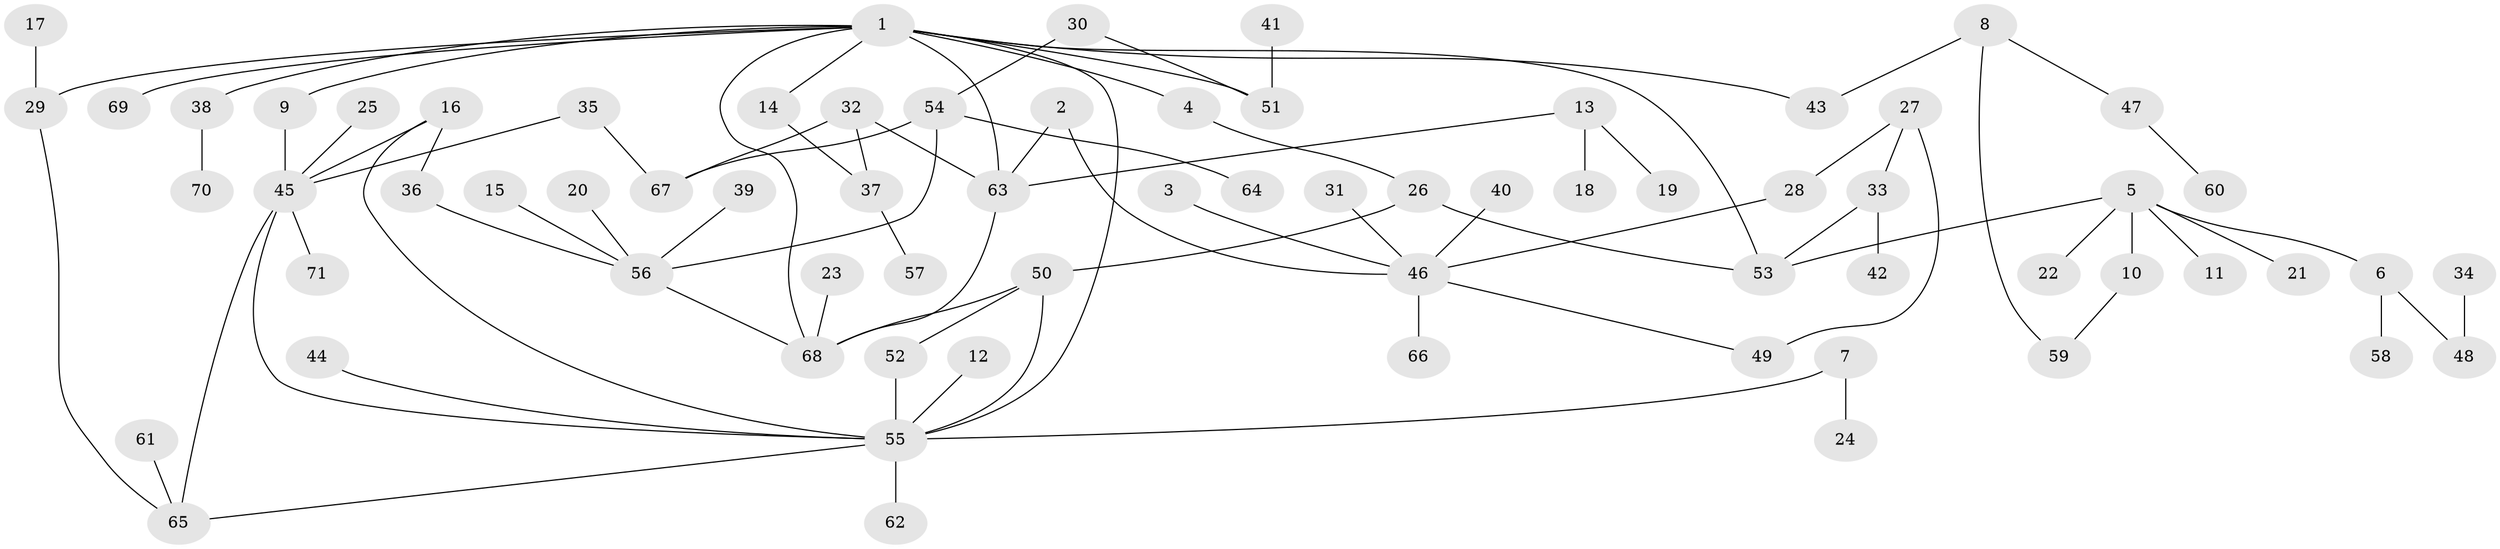 // original degree distribution, {7: 0.02112676056338028, 6: 0.028169014084507043, 3: 0.19718309859154928, 4: 0.07042253521126761, 2: 0.2535211267605634, 5: 0.028169014084507043, 1: 0.4014084507042254}
// Generated by graph-tools (version 1.1) at 2025/25/03/09/25 03:25:25]
// undirected, 71 vertices, 87 edges
graph export_dot {
graph [start="1"]
  node [color=gray90,style=filled];
  1;
  2;
  3;
  4;
  5;
  6;
  7;
  8;
  9;
  10;
  11;
  12;
  13;
  14;
  15;
  16;
  17;
  18;
  19;
  20;
  21;
  22;
  23;
  24;
  25;
  26;
  27;
  28;
  29;
  30;
  31;
  32;
  33;
  34;
  35;
  36;
  37;
  38;
  39;
  40;
  41;
  42;
  43;
  44;
  45;
  46;
  47;
  48;
  49;
  50;
  51;
  52;
  53;
  54;
  55;
  56;
  57;
  58;
  59;
  60;
  61;
  62;
  63;
  64;
  65;
  66;
  67;
  68;
  69;
  70;
  71;
  1 -- 4 [weight=1.0];
  1 -- 9 [weight=1.0];
  1 -- 14 [weight=1.0];
  1 -- 29 [weight=1.0];
  1 -- 38 [weight=1.0];
  1 -- 43 [weight=1.0];
  1 -- 51 [weight=1.0];
  1 -- 53 [weight=1.0];
  1 -- 55 [weight=1.0];
  1 -- 63 [weight=1.0];
  1 -- 68 [weight=1.0];
  1 -- 69 [weight=1.0];
  2 -- 46 [weight=1.0];
  2 -- 63 [weight=1.0];
  3 -- 46 [weight=1.0];
  4 -- 26 [weight=1.0];
  5 -- 6 [weight=1.0];
  5 -- 10 [weight=1.0];
  5 -- 11 [weight=1.0];
  5 -- 21 [weight=1.0];
  5 -- 22 [weight=1.0];
  5 -- 53 [weight=1.0];
  6 -- 48 [weight=1.0];
  6 -- 58 [weight=1.0];
  7 -- 24 [weight=1.0];
  7 -- 55 [weight=1.0];
  8 -- 43 [weight=1.0];
  8 -- 47 [weight=1.0];
  8 -- 59 [weight=1.0];
  9 -- 45 [weight=1.0];
  10 -- 59 [weight=1.0];
  12 -- 55 [weight=1.0];
  13 -- 18 [weight=1.0];
  13 -- 19 [weight=1.0];
  13 -- 63 [weight=1.0];
  14 -- 37 [weight=1.0];
  15 -- 56 [weight=1.0];
  16 -- 36 [weight=1.0];
  16 -- 45 [weight=1.0];
  16 -- 55 [weight=1.0];
  17 -- 29 [weight=1.0];
  20 -- 56 [weight=1.0];
  23 -- 68 [weight=1.0];
  25 -- 45 [weight=1.0];
  26 -- 50 [weight=1.0];
  26 -- 53 [weight=1.0];
  27 -- 28 [weight=1.0];
  27 -- 33 [weight=1.0];
  27 -- 49 [weight=2.0];
  28 -- 46 [weight=1.0];
  29 -- 65 [weight=1.0];
  30 -- 51 [weight=1.0];
  30 -- 54 [weight=1.0];
  31 -- 46 [weight=1.0];
  32 -- 37 [weight=1.0];
  32 -- 63 [weight=1.0];
  32 -- 67 [weight=1.0];
  33 -- 42 [weight=1.0];
  33 -- 53 [weight=1.0];
  34 -- 48 [weight=1.0];
  35 -- 45 [weight=1.0];
  35 -- 67 [weight=1.0];
  36 -- 56 [weight=1.0];
  37 -- 57 [weight=1.0];
  38 -- 70 [weight=1.0];
  39 -- 56 [weight=1.0];
  40 -- 46 [weight=1.0];
  41 -- 51 [weight=1.0];
  44 -- 55 [weight=1.0];
  45 -- 55 [weight=1.0];
  45 -- 65 [weight=1.0];
  45 -- 71 [weight=1.0];
  46 -- 49 [weight=1.0];
  46 -- 66 [weight=1.0];
  47 -- 60 [weight=1.0];
  50 -- 52 [weight=1.0];
  50 -- 55 [weight=1.0];
  50 -- 68 [weight=1.0];
  52 -- 55 [weight=1.0];
  54 -- 56 [weight=1.0];
  54 -- 64 [weight=1.0];
  54 -- 67 [weight=1.0];
  55 -- 62 [weight=1.0];
  55 -- 65 [weight=1.0];
  56 -- 68 [weight=1.0];
  61 -- 65 [weight=1.0];
  63 -- 68 [weight=1.0];
}
